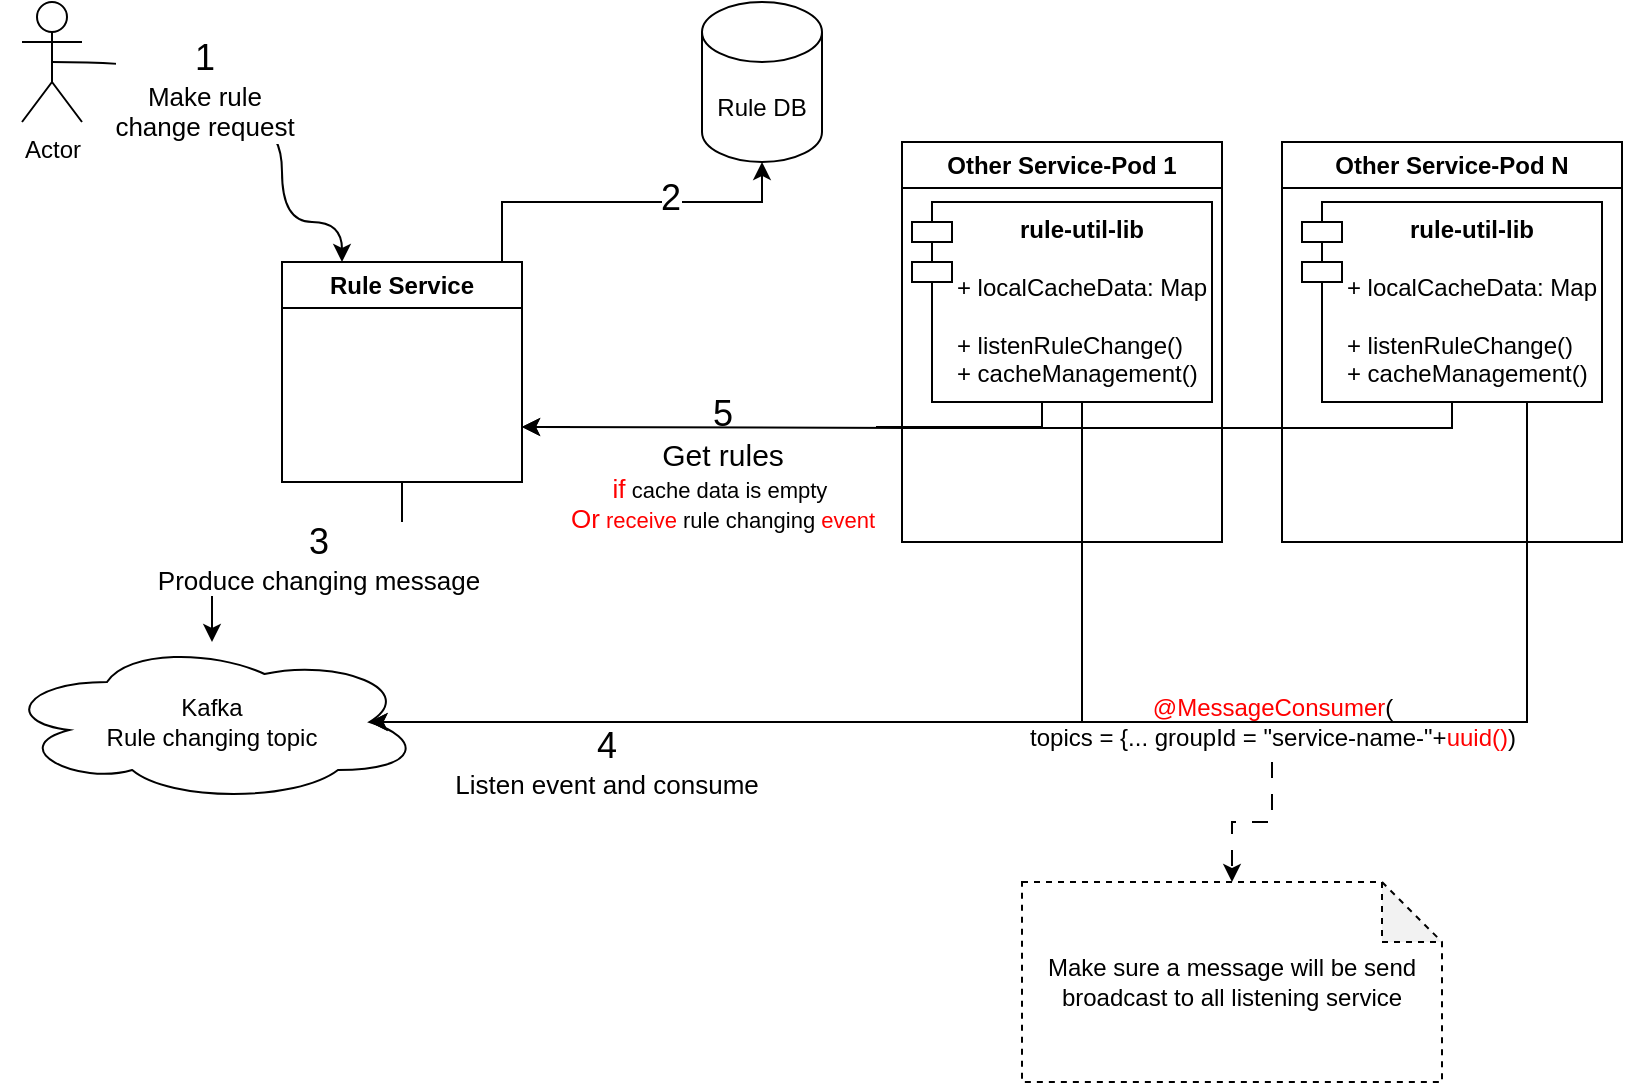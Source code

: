 <mxfile version="24.4.0" type="github">
  <diagram name="Page-1" id="jZYVhN4eGBarBtZK3CFB">
    <mxGraphModel dx="983" dy="393" grid="1" gridSize="10" guides="1" tooltips="1" connect="1" arrows="1" fold="1" page="1" pageScale="1" pageWidth="850" pageHeight="1100" math="0" shadow="0">
      <root>
        <mxCell id="0" />
        <mxCell id="1" parent="0" />
        <mxCell id="0uiwlLxnWgc8HShe7Uq4-20" style="edgeStyle=orthogonalEdgeStyle;rounded=0;orthogonalLoop=1;jettySize=auto;html=1;exitX=0.5;exitY=0.5;exitDx=0;exitDy=0;exitPerimeter=0;entryX=0.25;entryY=0;entryDx=0;entryDy=0;curved=1;" parent="1" source="0uiwlLxnWgc8HShe7Uq4-1" target="0uiwlLxnWgc8HShe7Uq4-18" edge="1">
          <mxGeometry relative="1" as="geometry">
            <Array as="points">
              <mxPoint x="130" y="40" />
              <mxPoint x="130" y="70" />
              <mxPoint x="170" y="70" />
              <mxPoint x="170" y="120" />
              <mxPoint x="200" y="120" />
            </Array>
          </mxGeometry>
        </mxCell>
        <mxCell id="0uiwlLxnWgc8HShe7Uq4-22" value="&lt;font style=&quot;&quot;&gt;&lt;font style=&quot;font-size: 18px;&quot;&gt;1&lt;/font&gt;&lt;br&gt;&lt;span style=&quot;font-size: 13px;&quot;&gt;Make rule&lt;/span&gt;&lt;br&gt;&lt;span style=&quot;font-size: 13px;&quot;&gt;change request&lt;/span&gt;&lt;/font&gt;" style="edgeLabel;html=1;align=center;verticalAlign=middle;resizable=0;points=[];" parent="0uiwlLxnWgc8HShe7Uq4-20" vertex="1" connectable="0">
          <mxGeometry x="-0.275" y="1" relative="1" as="geometry">
            <mxPoint as="offset" />
          </mxGeometry>
        </mxCell>
        <mxCell id="0uiwlLxnWgc8HShe7Uq4-1" value="Actor" style="shape=umlActor;verticalLabelPosition=bottom;verticalAlign=top;html=1;outlineConnect=0;" parent="1" vertex="1">
          <mxGeometry x="40" y="10" width="30" height="60" as="geometry" />
        </mxCell>
        <mxCell id="0uiwlLxnWgc8HShe7Uq4-28" style="edgeStyle=orthogonalEdgeStyle;rounded=0;orthogonalLoop=1;jettySize=auto;html=1;exitX=0.5;exitY=1;exitDx=0;exitDy=0;" parent="1" source="0uiwlLxnWgc8HShe7Uq4-18" target="0uiwlLxnWgc8HShe7Uq4-27" edge="1">
          <mxGeometry relative="1" as="geometry" />
        </mxCell>
        <mxCell id="0uiwlLxnWgc8HShe7Uq4-40" value="&lt;font style=&quot;font-size: 18px;&quot;&gt;3&lt;/font&gt;&lt;br&gt;&lt;font style=&quot;font-size: 13px;&quot;&gt;Produce changing message&lt;/font&gt;" style="edgeLabel;html=1;align=center;verticalAlign=middle;resizable=0;points=[];" parent="0uiwlLxnWgc8HShe7Uq4-28" vertex="1" connectable="0">
          <mxGeometry x="-0.065" y="-2" relative="1" as="geometry">
            <mxPoint as="offset" />
          </mxGeometry>
        </mxCell>
        <mxCell id="0uiwlLxnWgc8HShe7Uq4-18" value="Rule Service" style="swimlane;whiteSpace=wrap;html=1;" parent="1" vertex="1">
          <mxGeometry x="170" y="140" width="120" height="110" as="geometry" />
        </mxCell>
        <mxCell id="0uiwlLxnWgc8HShe7Uq4-19" value="Rule DB" style="shape=cylinder3;whiteSpace=wrap;html=1;boundedLbl=1;backgroundOutline=1;size=15;" parent="1" vertex="1">
          <mxGeometry x="380" y="10" width="60" height="80" as="geometry" />
        </mxCell>
        <mxCell id="0uiwlLxnWgc8HShe7Uq4-21" style="edgeStyle=orthogonalEdgeStyle;rounded=0;orthogonalLoop=1;jettySize=auto;html=1;entryX=0.5;entryY=1;entryDx=0;entryDy=0;entryPerimeter=0;exitX=0.75;exitY=0;exitDx=0;exitDy=0;" parent="1" source="0uiwlLxnWgc8HShe7Uq4-18" target="0uiwlLxnWgc8HShe7Uq4-19" edge="1">
          <mxGeometry relative="1" as="geometry">
            <mxPoint x="410" y="148" as="sourcePoint" />
            <Array as="points">
              <mxPoint x="280" y="140" />
              <mxPoint x="280" y="110" />
              <mxPoint x="410" y="110" />
            </Array>
          </mxGeometry>
        </mxCell>
        <mxCell id="0uiwlLxnWgc8HShe7Uq4-23" value="&lt;font style=&quot;font-size: 18px;&quot;&gt;2&lt;/font&gt;" style="edgeLabel;html=1;align=center;verticalAlign=middle;resizable=0;points=[];" parent="0uiwlLxnWgc8HShe7Uq4-21" vertex="1" connectable="0">
          <mxGeometry x="0.334" y="2" relative="1" as="geometry">
            <mxPoint as="offset" />
          </mxGeometry>
        </mxCell>
        <mxCell id="0uiwlLxnWgc8HShe7Uq4-27" value="Kafka&lt;br&gt;Rule changing topic" style="ellipse;shape=cloud;whiteSpace=wrap;html=1;" parent="1" vertex="1">
          <mxGeometry x="30" y="330" width="210" height="80" as="geometry" />
        </mxCell>
        <mxCell id="fU2jTxOtg7f2wEnAyMX2-1" style="edgeStyle=orthogonalEdgeStyle;rounded=0;orthogonalLoop=1;jettySize=auto;html=1;exitX=0.25;exitY=1;exitDx=0;exitDy=0;entryX=1;entryY=0.75;entryDx=0;entryDy=0;" edge="1" parent="1" source="fU2jTxOtg7f2wEnAyMX2-3" target="0uiwlLxnWgc8HShe7Uq4-18">
          <mxGeometry relative="1" as="geometry">
            <Array as="points">
              <mxPoint x="550" y="160" />
              <mxPoint x="550" y="223" />
            </Array>
          </mxGeometry>
        </mxCell>
        <mxCell id="fU2jTxOtg7f2wEnAyMX2-2" value="&lt;font style=&quot;font-size: 18px;&quot;&gt;5&lt;/font&gt;&lt;br&gt;&lt;font style=&quot;font-size: 15px;&quot;&gt;Get rules &lt;/font&gt;&lt;br&gt;&lt;font style=&quot;font-size: 13px;&quot; color=&quot;#ff0000&quot;&gt;if&lt;/font&gt; cache data is empty&amp;nbsp;&lt;br&gt;&lt;font color=&quot;#ff0000&quot; style=&quot;font-size: 13px;&quot;&gt;Or&lt;/font&gt; &lt;font color=&quot;#ff0000&quot;&gt;receive &lt;/font&gt;rule changing &lt;font color=&quot;#ff0000&quot;&gt;event&lt;/font&gt;" style="edgeLabel;html=1;align=center;verticalAlign=middle;resizable=0;points=[];" vertex="1" connectable="0" parent="fU2jTxOtg7f2wEnAyMX2-1">
          <mxGeometry x="0.101" relative="1" as="geometry">
            <mxPoint x="-80" y="18" as="offset" />
          </mxGeometry>
        </mxCell>
        <mxCell id="0uiwlLxnWgc8HShe7Uq4-34" value="Other Service-Pod 1" style="swimlane;whiteSpace=wrap;html=1;startSize=23;" parent="1" vertex="1">
          <mxGeometry x="480" y="80" width="160" height="200" as="geometry" />
        </mxCell>
        <mxCell id="fU2jTxOtg7f2wEnAyMX2-3" value="&lt;span style=&quot;font-weight: 700;&quot;&gt;rule-util-lib&lt;/span&gt;&lt;div style=&quot;text-align: left;&quot;&gt;&lt;span style=&quot;text-align: center; text-wrap: nowrap;&quot;&gt;&lt;br&gt;+ localCacheData: Map&lt;br&gt;&lt;/span&gt;&lt;br&gt;&lt;/div&gt;&lt;div style=&quot;text-align: left;&quot;&gt;+ listenRuleChange()&lt;/div&gt;&lt;div style=&quot;text-align: left;&quot;&gt;+ cacheManagement()&lt;/div&gt;&lt;div style=&quot;text-align: left;&quot;&gt;&lt;br&gt;&lt;/div&gt;" style="shape=module;align=left;spacingLeft=20;align=center;verticalAlign=top;whiteSpace=wrap;html=1;" vertex="1" parent="0uiwlLxnWgc8HShe7Uq4-34">
          <mxGeometry x="5" y="30" width="150" height="100" as="geometry" />
        </mxCell>
        <mxCell id="0uiwlLxnWgc8HShe7Uq4-41" style="edgeStyle=orthogonalEdgeStyle;rounded=0;orthogonalLoop=1;jettySize=auto;html=1;entryX=0.875;entryY=0.5;entryDx=0;entryDy=0;entryPerimeter=0;exitX=0.5;exitY=1;exitDx=0;exitDy=0;" parent="1" source="fU2jTxOtg7f2wEnAyMX2-3" target="0uiwlLxnWgc8HShe7Uq4-27" edge="1">
          <mxGeometry relative="1" as="geometry">
            <Array as="points">
              <mxPoint x="570" y="210" />
              <mxPoint x="570" y="370" />
            </Array>
          </mxGeometry>
        </mxCell>
        <mxCell id="0uiwlLxnWgc8HShe7Uq4-42" value="&lt;font style=&quot;&quot;&gt;&lt;font style=&quot;font-size: 18px;&quot;&gt;4&lt;/font&gt;&lt;br&gt;&lt;font style=&quot;font-size: 13px;&quot;&gt;Listen event and consume&lt;/font&gt;&lt;/font&gt;" style="edgeLabel;html=1;align=center;verticalAlign=middle;resizable=0;points=[];" parent="0uiwlLxnWgc8HShe7Uq4-41" vertex="1" connectable="0">
          <mxGeometry x="0.167" y="-1" relative="1" as="geometry">
            <mxPoint x="-101" y="21" as="offset" />
          </mxGeometry>
        </mxCell>
        <mxCell id="0uiwlLxnWgc8HShe7Uq4-44" value="Other Service-Pod N" style="swimlane;whiteSpace=wrap;html=1;startSize=23;" parent="1" vertex="1">
          <mxGeometry x="670" y="80" width="170" height="200" as="geometry" />
        </mxCell>
        <mxCell id="fU2jTxOtg7f2wEnAyMX2-5" value="&lt;span style=&quot;font-weight: 700;&quot;&gt;rule-util-lib&lt;/span&gt;&lt;div style=&quot;text-align: left;&quot;&gt;&lt;span style=&quot;text-align: center; text-wrap: nowrap;&quot;&gt;&lt;br&gt;&lt;/span&gt;&lt;/div&gt;&lt;div style=&quot;text-align: left;&quot;&gt;&lt;span style=&quot;text-align: center; text-wrap: nowrap;&quot;&gt;+ localCacheData: Map&lt;br&gt;&lt;/span&gt;&lt;br&gt;&lt;div&gt;+ listenRuleChange()&lt;/div&gt;&lt;div&gt;+ cacheManagement()&lt;/div&gt;&lt;/div&gt;" style="shape=module;align=left;spacingLeft=20;align=center;verticalAlign=top;whiteSpace=wrap;html=1;" vertex="1" parent="0uiwlLxnWgc8HShe7Uq4-44">
          <mxGeometry x="10" y="30" width="150" height="100" as="geometry" />
        </mxCell>
        <mxCell id="0uiwlLxnWgc8HShe7Uq4-59" value="Make sure a message will be send broadcast to all listening service" style="shape=note;whiteSpace=wrap;html=1;backgroundOutline=1;darkOpacity=0.05;dashed=1;" parent="1" vertex="1">
          <mxGeometry x="540" y="450" width="210" height="100" as="geometry" />
        </mxCell>
        <mxCell id="0uiwlLxnWgc8HShe7Uq4-60" style="edgeStyle=orthogonalEdgeStyle;rounded=0;orthogonalLoop=1;jettySize=auto;html=1;dashed=1;dashPattern=8 8;" parent="1" source="0uiwlLxnWgc8HShe7Uq4-43" edge="1" target="0uiwlLxnWgc8HShe7Uq4-59">
          <mxGeometry relative="1" as="geometry">
            <mxPoint x="645" y="430" as="targetPoint" />
            <Array as="points" />
          </mxGeometry>
        </mxCell>
        <mxCell id="fU2jTxOtg7f2wEnAyMX2-6" style="edgeStyle=orthogonalEdgeStyle;rounded=0;orthogonalLoop=1;jettySize=auto;html=1;exitX=0.5;exitY=1;exitDx=0;exitDy=0;entryX=1;entryY=0.75;entryDx=0;entryDy=0;" edge="1" parent="1" source="fU2jTxOtg7f2wEnAyMX2-5" target="0uiwlLxnWgc8HShe7Uq4-18">
          <mxGeometry relative="1" as="geometry">
            <Array as="points">
              <mxPoint x="755" y="223" />
              <mxPoint x="485" y="223" />
            </Array>
          </mxGeometry>
        </mxCell>
        <mxCell id="fU2jTxOtg7f2wEnAyMX2-9" value="" style="edgeStyle=orthogonalEdgeStyle;rounded=0;orthogonalLoop=1;jettySize=auto;html=1;exitX=0.75;exitY=1;exitDx=0;exitDy=0;entryX=0.875;entryY=0.5;entryDx=0;entryDy=0;entryPerimeter=0;" edge="1" parent="1" source="fU2jTxOtg7f2wEnAyMX2-5" target="0uiwlLxnWgc8HShe7Uq4-27">
          <mxGeometry relative="1" as="geometry">
            <mxPoint x="793" y="210" as="sourcePoint" />
            <mxPoint x="214" y="370" as="targetPoint" />
            <Array as="points">
              <mxPoint x="793" y="370" />
            </Array>
          </mxGeometry>
        </mxCell>
        <mxCell id="0uiwlLxnWgc8HShe7Uq4-43" value="&lt;font color=&quot;#ff0000&quot;&gt;@MessageConsumer&lt;/font&gt;(&lt;br&gt;topics = {... groupId = &quot;service-name-&quot;+&lt;font color=&quot;#ff0000&quot;&gt;uuid()&lt;/font&gt;)" style="text;html=1;align=center;verticalAlign=middle;resizable=0;points=[];autosize=1;strokeColor=none;fillColor=none;" parent="1" vertex="1">
          <mxGeometry x="530" y="350" width="270" height="40" as="geometry" />
        </mxCell>
      </root>
    </mxGraphModel>
  </diagram>
</mxfile>
